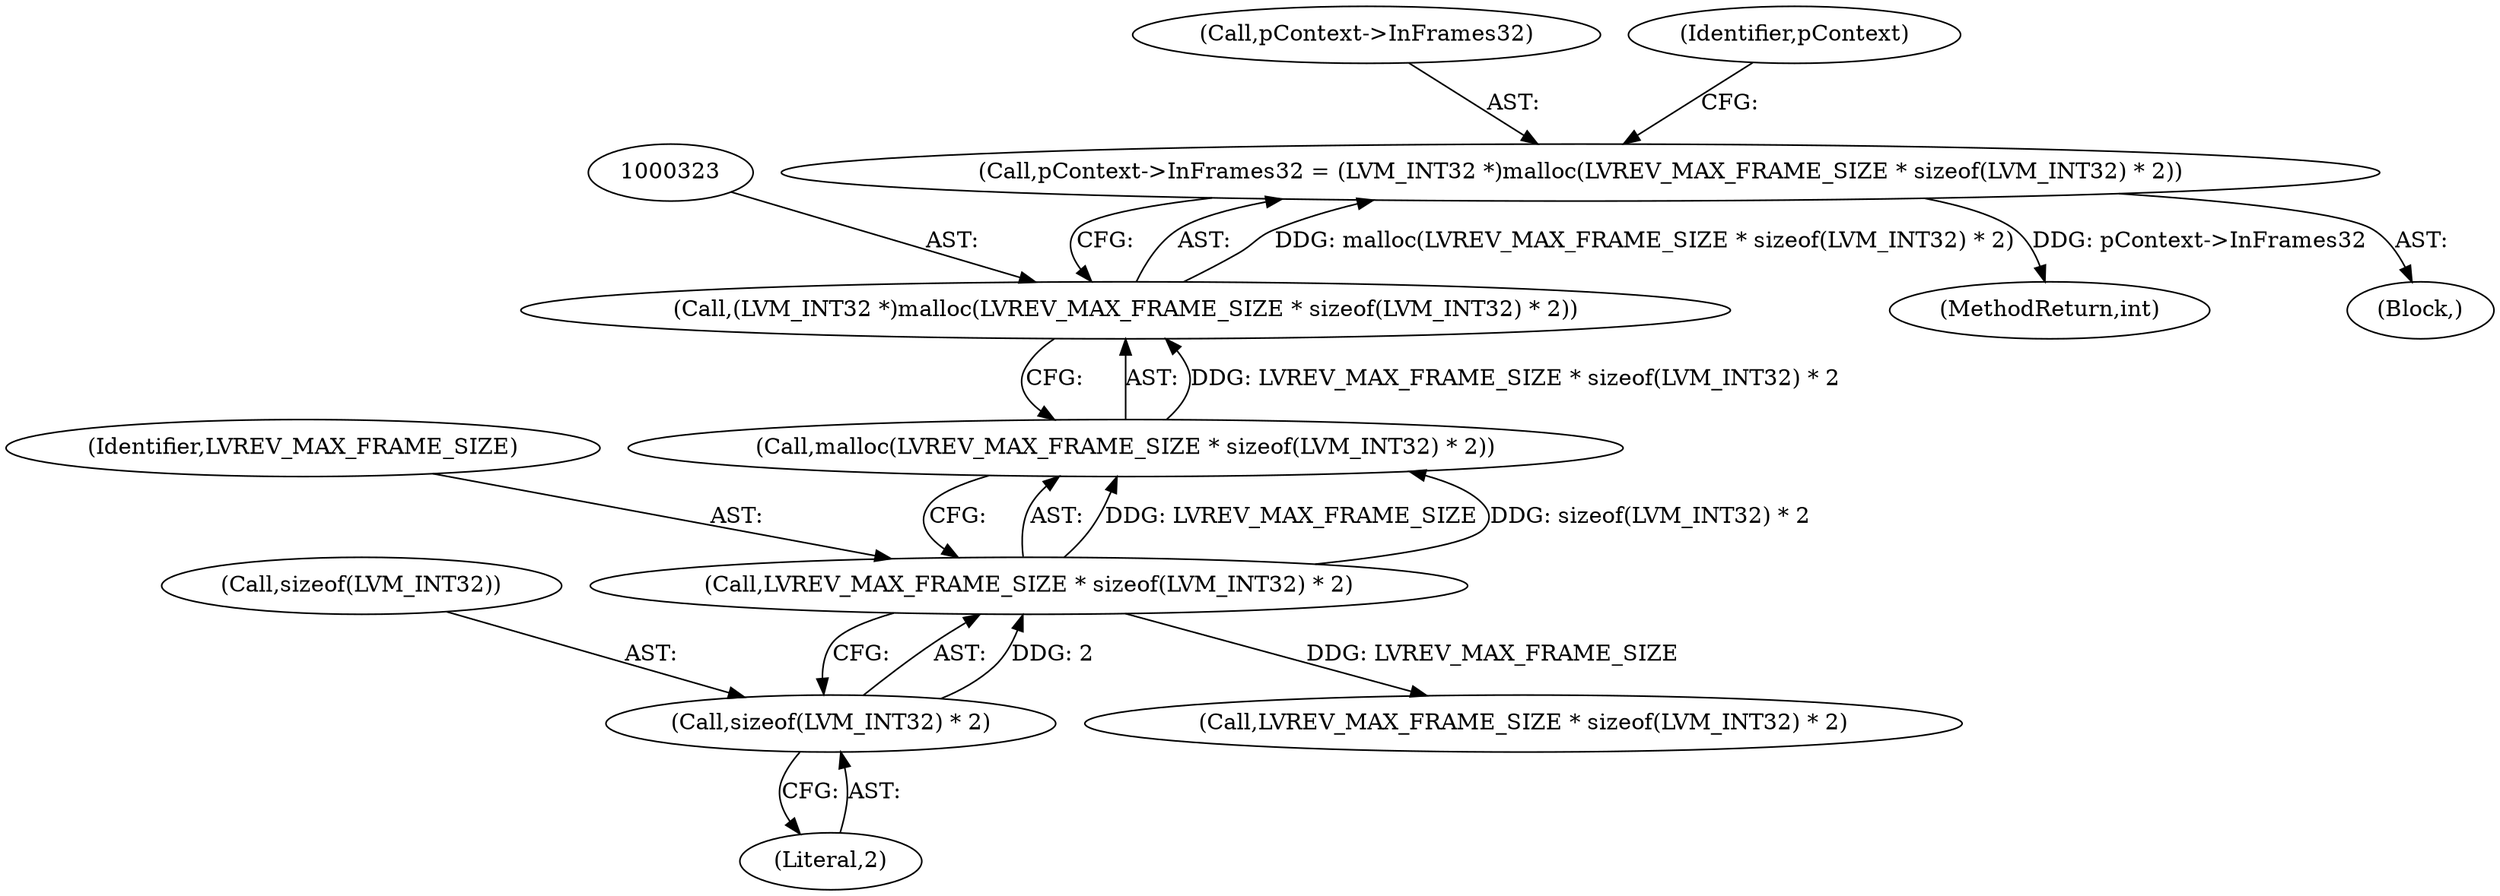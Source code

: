 digraph "0_Android_aeea52da00d210587fb3ed895de3d5f2e0264c88_5@integer" {
"1000318" [label="(Call,pContext->InFrames32 = (LVM_INT32 *)malloc(LVREV_MAX_FRAME_SIZE * sizeof(LVM_INT32) * 2))"];
"1000322" [label="(Call,(LVM_INT32 *)malloc(LVREV_MAX_FRAME_SIZE * sizeof(LVM_INT32) * 2))"];
"1000324" [label="(Call,malloc(LVREV_MAX_FRAME_SIZE * sizeof(LVM_INT32) * 2))"];
"1000325" [label="(Call,LVREV_MAX_FRAME_SIZE * sizeof(LVM_INT32) * 2)"];
"1000327" [label="(Call,sizeof(LVM_INT32) * 2)"];
"1000327" [label="(Call,sizeof(LVM_INT32) * 2)"];
"1000322" [label="(Call,(LVM_INT32 *)malloc(LVREV_MAX_FRAME_SIZE * sizeof(LVM_INT32) * 2))"];
"1000324" [label="(Call,malloc(LVREV_MAX_FRAME_SIZE * sizeof(LVM_INT32) * 2))"];
"1000328" [label="(Call,sizeof(LVM_INT32))"];
"1000318" [label="(Call,pContext->InFrames32 = (LVM_INT32 *)malloc(LVREV_MAX_FRAME_SIZE * sizeof(LVM_INT32) * 2))"];
"1000325" [label="(Call,LVREV_MAX_FRAME_SIZE * sizeof(LVM_INT32) * 2)"];
"1000319" [label="(Call,pContext->InFrames32)"];
"1000353" [label="(MethodReturn,int)"];
"1000106" [label="(Block,)"];
"1000330" [label="(Literal,2)"];
"1000326" [label="(Identifier,LVREV_MAX_FRAME_SIZE)"];
"1000333" [label="(Identifier,pContext)"];
"1000338" [label="(Call,LVREV_MAX_FRAME_SIZE * sizeof(LVM_INT32) * 2)"];
"1000318" -> "1000106"  [label="AST: "];
"1000318" -> "1000322"  [label="CFG: "];
"1000319" -> "1000318"  [label="AST: "];
"1000322" -> "1000318"  [label="AST: "];
"1000333" -> "1000318"  [label="CFG: "];
"1000318" -> "1000353"  [label="DDG: pContext->InFrames32"];
"1000322" -> "1000318"  [label="DDG: malloc(LVREV_MAX_FRAME_SIZE * sizeof(LVM_INT32) * 2)"];
"1000322" -> "1000324"  [label="CFG: "];
"1000323" -> "1000322"  [label="AST: "];
"1000324" -> "1000322"  [label="AST: "];
"1000324" -> "1000322"  [label="DDG: LVREV_MAX_FRAME_SIZE * sizeof(LVM_INT32) * 2"];
"1000324" -> "1000325"  [label="CFG: "];
"1000325" -> "1000324"  [label="AST: "];
"1000325" -> "1000324"  [label="DDG: LVREV_MAX_FRAME_SIZE"];
"1000325" -> "1000324"  [label="DDG: sizeof(LVM_INT32) * 2"];
"1000325" -> "1000327"  [label="CFG: "];
"1000326" -> "1000325"  [label="AST: "];
"1000327" -> "1000325"  [label="AST: "];
"1000327" -> "1000325"  [label="DDG: 2"];
"1000325" -> "1000338"  [label="DDG: LVREV_MAX_FRAME_SIZE"];
"1000327" -> "1000330"  [label="CFG: "];
"1000328" -> "1000327"  [label="AST: "];
"1000330" -> "1000327"  [label="AST: "];
}
